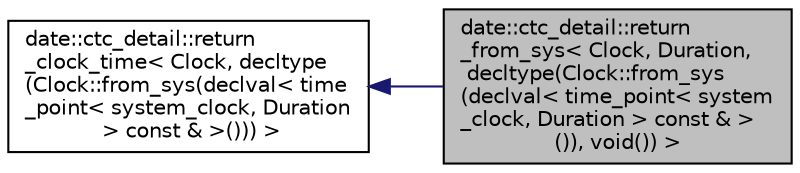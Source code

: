 digraph "date::ctc_detail::return_from_sys&lt; Clock, Duration, decltype(Clock::from_sys(declval&lt; time_point&lt; system_clock, Duration &gt; const &amp; &gt;()), void()) &gt;"
{
 // LATEX_PDF_SIZE
  edge [fontname="Helvetica",fontsize="10",labelfontname="Helvetica",labelfontsize="10"];
  node [fontname="Helvetica",fontsize="10",shape=record];
  rankdir="LR";
  Node1 [label="date::ctc_detail::return\l_from_sys\< Clock, Duration,\l decltype(Clock::from_sys\l(declval\< time_point\< system\l_clock, Duration \> const & \>\l()), void()) \>",height=0.2,width=0.4,color="black", fillcolor="grey75", style="filled", fontcolor="black",tooltip=" "];
  Node2 -> Node1 [dir="back",color="midnightblue",fontsize="10",style="solid",fontname="Helvetica"];
  Node2 [label="date::ctc_detail::return\l_clock_time\< Clock, decltype\l(Clock::from_sys(declval\< time\l_point\< system_clock, Duration\l \> const & \>())) \>",height=0.2,width=0.4,color="black", fillcolor="white", style="filled",URL="$structdate_1_1ctc__detail_1_1return__clock__time.html",tooltip=" "];
}
